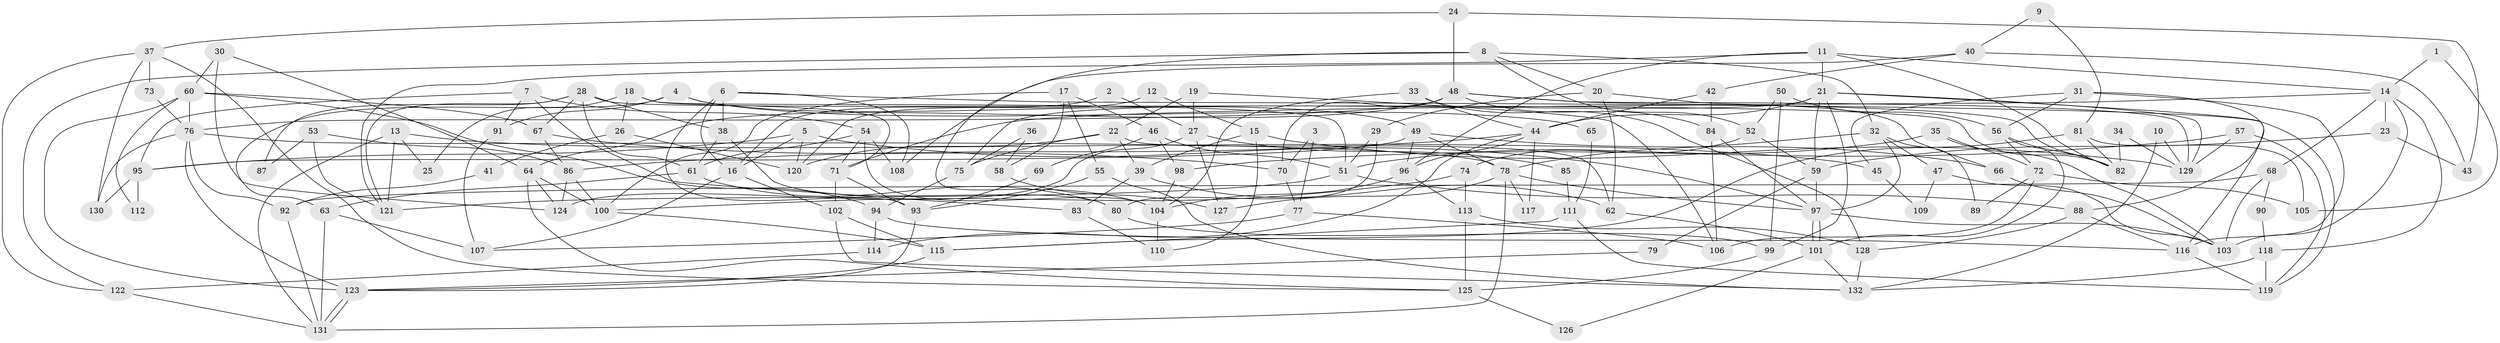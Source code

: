 // coarse degree distribution, {2: 0.14457831325301204, 4: 0.1927710843373494, 7: 0.1686746987951807, 6: 0.14457831325301204, 5: 0.13253012048192772, 9: 0.03614457831325301, 10: 0.012048192771084338, 3: 0.10843373493975904, 8: 0.04819277108433735, 11: 0.012048192771084338}
// Generated by graph-tools (version 1.1) at 2025/41/03/06/25 10:41:53]
// undirected, 132 vertices, 264 edges
graph export_dot {
graph [start="1"]
  node [color=gray90,style=filled];
  1;
  2;
  3;
  4;
  5;
  6;
  7;
  8;
  9;
  10;
  11;
  12;
  13;
  14;
  15;
  16;
  17;
  18;
  19;
  20;
  21;
  22;
  23;
  24;
  25;
  26;
  27;
  28;
  29;
  30;
  31;
  32;
  33;
  34;
  35;
  36;
  37;
  38;
  39;
  40;
  41;
  42;
  43;
  44;
  45;
  46;
  47;
  48;
  49;
  50;
  51;
  52;
  53;
  54;
  55;
  56;
  57;
  58;
  59;
  60;
  61;
  62;
  63;
  64;
  65;
  66;
  67;
  68;
  69;
  70;
  71;
  72;
  73;
  74;
  75;
  76;
  77;
  78;
  79;
  80;
  81;
  82;
  83;
  84;
  85;
  86;
  87;
  88;
  89;
  90;
  91;
  92;
  93;
  94;
  95;
  96;
  97;
  98;
  99;
  100;
  101;
  102;
  103;
  104;
  105;
  106;
  107;
  108;
  109;
  110;
  111;
  112;
  113;
  114;
  115;
  116;
  117;
  118;
  119;
  120;
  121;
  122;
  123;
  124;
  125;
  126;
  127;
  128;
  129;
  130;
  131;
  132;
  1 -- 14;
  1 -- 105;
  2 -- 27;
  2 -- 16;
  3 -- 77;
  3 -- 70;
  4 -- 63;
  4 -- 49;
  4 -- 65;
  4 -- 91;
  5 -- 97;
  5 -- 95;
  5 -- 16;
  5 -- 120;
  6 -- 119;
  6 -- 93;
  6 -- 16;
  6 -- 38;
  6 -- 108;
  7 -- 54;
  7 -- 91;
  7 -- 83;
  7 -- 95;
  8 -- 32;
  8 -- 104;
  8 -- 20;
  8 -- 52;
  8 -- 122;
  9 -- 40;
  9 -- 81;
  10 -- 129;
  10 -- 132;
  11 -- 96;
  11 -- 82;
  11 -- 14;
  11 -- 21;
  11 -- 121;
  12 -- 15;
  12 -- 120;
  13 -- 121;
  13 -- 131;
  13 -- 25;
  13 -- 45;
  14 -- 103;
  14 -- 23;
  14 -- 68;
  14 -- 71;
  14 -- 118;
  15 -- 129;
  15 -- 39;
  15 -- 110;
  16 -- 102;
  16 -- 107;
  17 -- 55;
  17 -- 100;
  17 -- 46;
  17 -- 58;
  18 -- 51;
  18 -- 71;
  18 -- 25;
  18 -- 26;
  19 -- 106;
  19 -- 22;
  19 -- 27;
  20 -- 62;
  20 -- 29;
  20 -- 66;
  21 -- 116;
  21 -- 44;
  21 -- 59;
  21 -- 75;
  21 -- 99;
  21 -- 129;
  22 -- 62;
  22 -- 75;
  22 -- 39;
  22 -- 120;
  23 -- 59;
  23 -- 43;
  24 -- 37;
  24 -- 43;
  24 -- 48;
  26 -- 120;
  26 -- 41;
  27 -- 124;
  27 -- 85;
  27 -- 127;
  28 -- 38;
  28 -- 61;
  28 -- 67;
  28 -- 82;
  28 -- 87;
  28 -- 121;
  29 -- 51;
  29 -- 80;
  30 -- 64;
  30 -- 60;
  30 -- 124;
  31 -- 88;
  31 -- 56;
  31 -- 45;
  31 -- 116;
  32 -- 78;
  32 -- 97;
  32 -- 47;
  32 -- 89;
  33 -- 104;
  33 -- 128;
  33 -- 44;
  34 -- 82;
  34 -- 129;
  35 -- 103;
  35 -- 51;
  35 -- 72;
  36 -- 75;
  36 -- 58;
  37 -- 122;
  37 -- 125;
  37 -- 73;
  37 -- 130;
  38 -- 80;
  38 -- 61;
  39 -- 83;
  39 -- 62;
  40 -- 108;
  40 -- 42;
  40 -- 43;
  41 -- 92;
  42 -- 44;
  42 -- 84;
  44 -- 86;
  44 -- 96;
  44 -- 114;
  44 -- 117;
  45 -- 109;
  46 -- 51;
  46 -- 69;
  46 -- 98;
  47 -- 103;
  47 -- 109;
  48 -- 76;
  48 -- 64;
  48 -- 70;
  48 -- 82;
  48 -- 84;
  48 -- 129;
  49 -- 66;
  49 -- 78;
  49 -- 95;
  49 -- 96;
  50 -- 99;
  50 -- 52;
  50 -- 56;
  51 -- 121;
  51 -- 88;
  52 -- 59;
  52 -- 74;
  53 -- 86;
  53 -- 121;
  53 -- 87;
  54 -- 71;
  54 -- 61;
  54 -- 104;
  54 -- 108;
  55 -- 132;
  55 -- 93;
  56 -- 82;
  56 -- 72;
  56 -- 101;
  57 -- 98;
  57 -- 129;
  57 -- 119;
  58 -- 127;
  59 -- 97;
  59 -- 79;
  60 -- 76;
  60 -- 94;
  60 -- 67;
  60 -- 112;
  60 -- 123;
  61 -- 80;
  61 -- 63;
  62 -- 101;
  63 -- 107;
  63 -- 131;
  64 -- 124;
  64 -- 100;
  64 -- 125;
  65 -- 111;
  66 -- 103;
  67 -- 70;
  67 -- 86;
  68 -- 92;
  68 -- 90;
  68 -- 103;
  69 -- 93;
  70 -- 77;
  71 -- 102;
  71 -- 93;
  72 -- 89;
  72 -- 105;
  72 -- 106;
  73 -- 76;
  74 -- 100;
  74 -- 113;
  75 -- 94;
  76 -- 123;
  76 -- 130;
  76 -- 78;
  76 -- 92;
  77 -- 106;
  77 -- 107;
  78 -- 131;
  78 -- 97;
  78 -- 117;
  78 -- 127;
  79 -- 123;
  80 -- 99;
  81 -- 82;
  81 -- 115;
  81 -- 105;
  83 -- 110;
  84 -- 97;
  84 -- 106;
  85 -- 111;
  86 -- 100;
  86 -- 124;
  88 -- 116;
  88 -- 128;
  90 -- 118;
  91 -- 107;
  92 -- 131;
  93 -- 123;
  94 -- 114;
  94 -- 116;
  95 -- 112;
  95 -- 130;
  96 -- 104;
  96 -- 113;
  97 -- 101;
  97 -- 101;
  97 -- 103;
  98 -- 104;
  99 -- 125;
  100 -- 115;
  101 -- 126;
  101 -- 132;
  102 -- 115;
  102 -- 132;
  104 -- 110;
  111 -- 119;
  111 -- 115;
  113 -- 125;
  113 -- 128;
  114 -- 122;
  115 -- 123;
  116 -- 119;
  118 -- 132;
  118 -- 119;
  122 -- 131;
  123 -- 131;
  123 -- 131;
  125 -- 126;
  128 -- 132;
}
